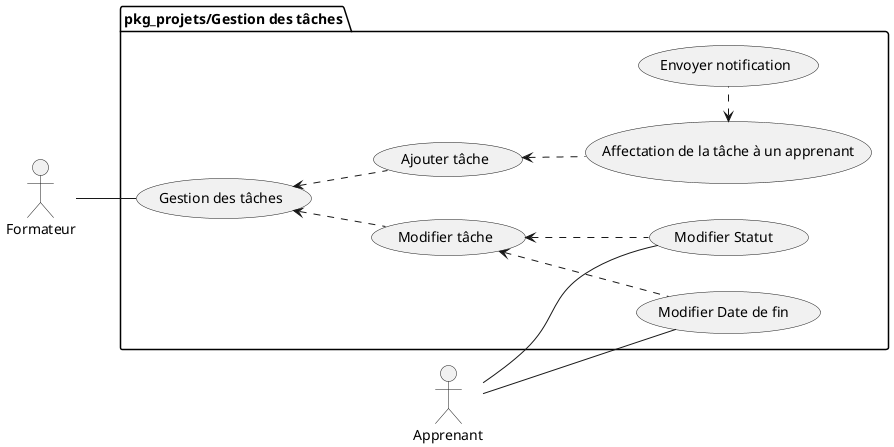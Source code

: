 @startuml 

left to right direction


actor Formateur as formateur
actor Apprenant as apprenant

package "pkg_projets/Gestion des tâches" {

apprenant -- (Modifier Statut ) 
apprenant -- (Modifier Date de fin ) 
formateur --  (Gestion des tâches) 

(Gestion des tâches) <.. (Ajouter tâche) 
(Ajouter tâche) <.. (Affectation de la tâche à un apprenant) 
(Affectation de la tâche à un apprenant) <. (Envoyer notification) 

(Gestion des tâches) <.. (Modifier tâche) 
(Modifier tâche) <.. (Modifier Statut ) 
(Modifier tâche) <.. (Modifier Date de fin ) 

}  

' note right of admin : "note 1"

@enduml